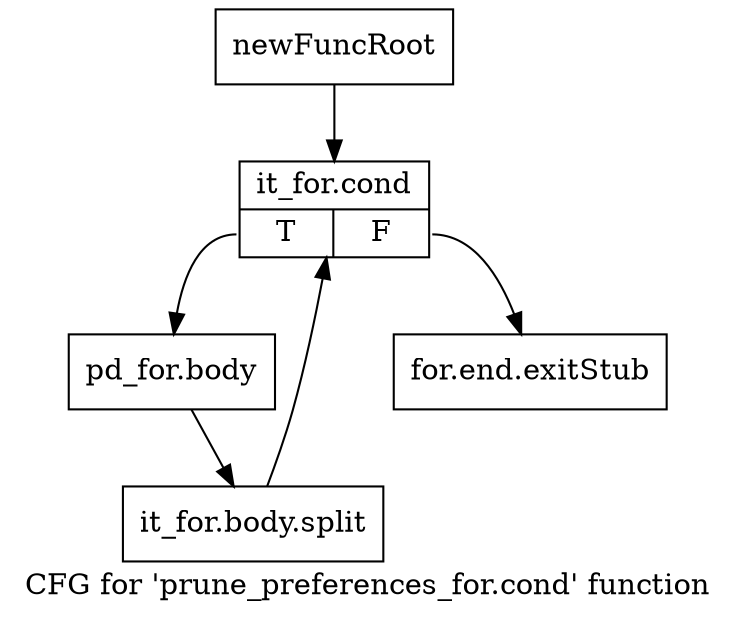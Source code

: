 digraph "CFG for 'prune_preferences_for.cond' function" {
	label="CFG for 'prune_preferences_for.cond' function";

	Node0xb22d3e0 [shape=record,label="{newFuncRoot}"];
	Node0xb22d3e0 -> Node0xb22d480;
	Node0xb22d430 [shape=record,label="{for.end.exitStub}"];
	Node0xb22d480 [shape=record,label="{it_for.cond|{<s0>T|<s1>F}}"];
	Node0xb22d480:s0 -> Node0xb22d4d0;
	Node0xb22d480:s1 -> Node0xb22d430;
	Node0xb22d4d0 [shape=record,label="{pd_for.body}"];
	Node0xb22d4d0 -> Node0xf641850;
	Node0xf641850 [shape=record,label="{it_for.body.split}"];
	Node0xf641850 -> Node0xb22d480;
}
